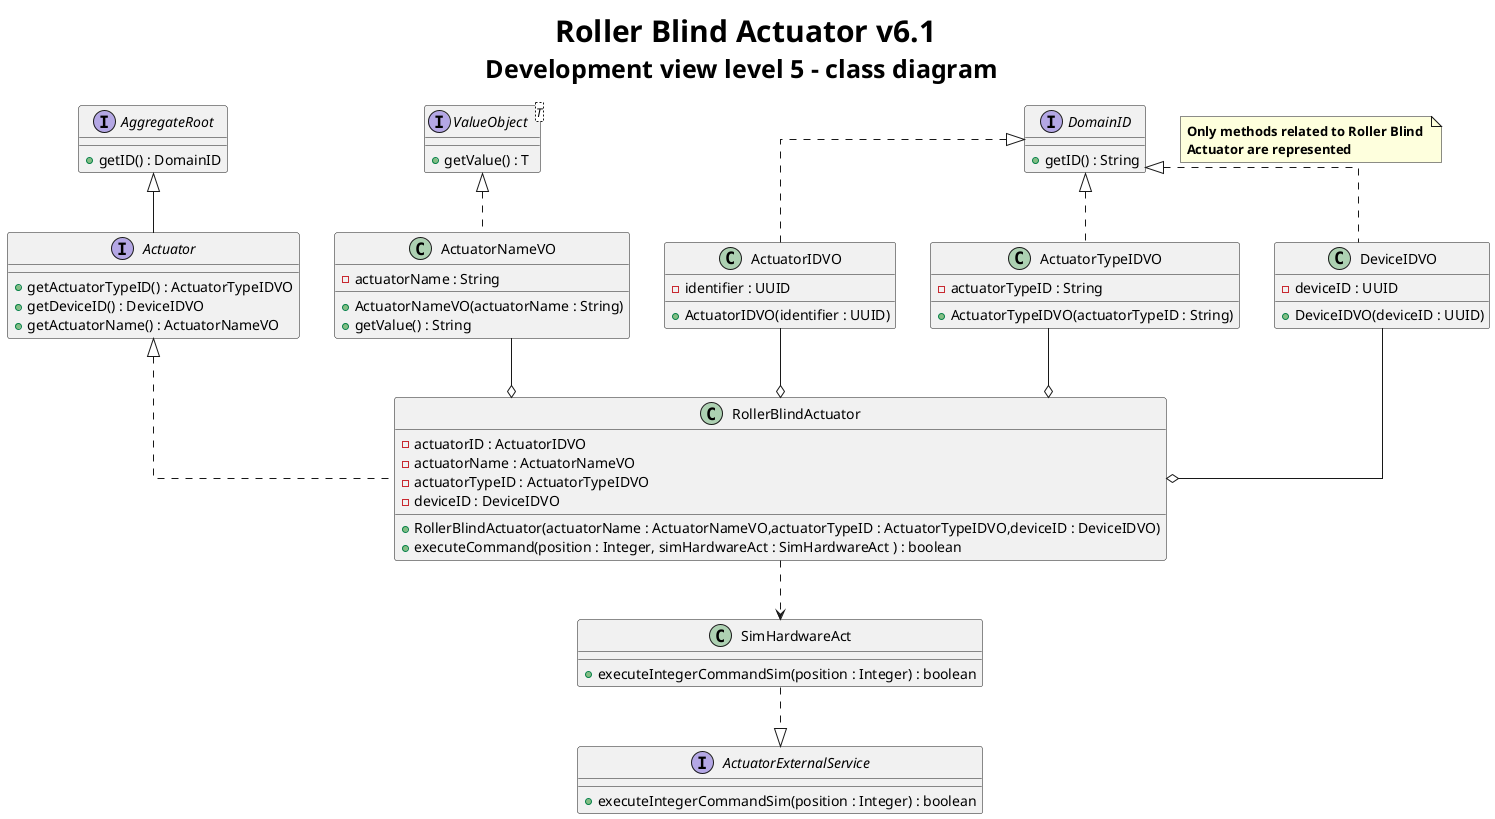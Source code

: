 @startuml
title <size: 30> Roller Blind Actuator v6.1\n<size: 25>Development view level 5 - class diagram

skinparam linetype ortho

note "<b>Only methods related to Roller Blind \n<b>Actuator are represented" as 1

interface Actuator {
    +getActuatorTypeID() : ActuatorTypeIDVO
    +getDeviceID() : DeviceIDVO
    +getActuatorName() : ActuatorNameVO
}

interface AggregateRoot{
    + getID() : DomainID
}

interface DomainID{
    + getID() : String
}

interface ValueObject<T> {
    + getValue() : T
}

class RollerBlindActuator{
    - actuatorID : ActuatorIDVO
    - actuatorName : ActuatorNameVO
    - actuatorTypeID : ActuatorTypeIDVO
    - deviceID : DeviceIDVO

    + RollerBlindActuator(actuatorName : ActuatorNameVO,actuatorTypeID : ActuatorTypeIDVO,deviceID : DeviceIDVO)
    + executeCommand(position : Integer, simHardwareAct : SimHardwareAct ) : boolean
}

class SimHardwareAct {
    + executeIntegerCommandSim(position : Integer) : boolean
}

class ActuatorNameVO{
    - actuatorName : String
    + ActuatorNameVO(actuatorName : String)
    + getValue() : String
}

class ActuatorIDVO{
    - identifier : UUID
    + ActuatorIDVO(identifier : UUID)
}

class ActuatorTypeIDVO{
    - actuatorTypeID : String
    + ActuatorTypeIDVO(actuatorTypeID : String)
}

class DeviceIDVO{
    - deviceID : UUID
    + DeviceIDVO(deviceID : UUID)
}

interface ActuatorExternalService{
    + executeIntegerCommandSim(position : Integer) : boolean
}

Actuator --up|> AggregateRoot
Actuator <|.. RollerBlindActuator
SimHardwareAct <..up RollerBlindActuator
SimHardwareAct ..|> ActuatorExternalService
ActuatorNameVO --o RollerBlindActuator
ActuatorIDVO --o RollerBlindActuator
ActuatorTypeIDVO --o RollerBlindActuator
DeviceIDVO --o RollerBlindActuator
ValueObject <|.. ActuatorNameVO
DomainID <|.. ActuatorIDVO
DomainID <|.. ActuatorTypeIDVO
DomainID <|.. DeviceIDVO

@enduml